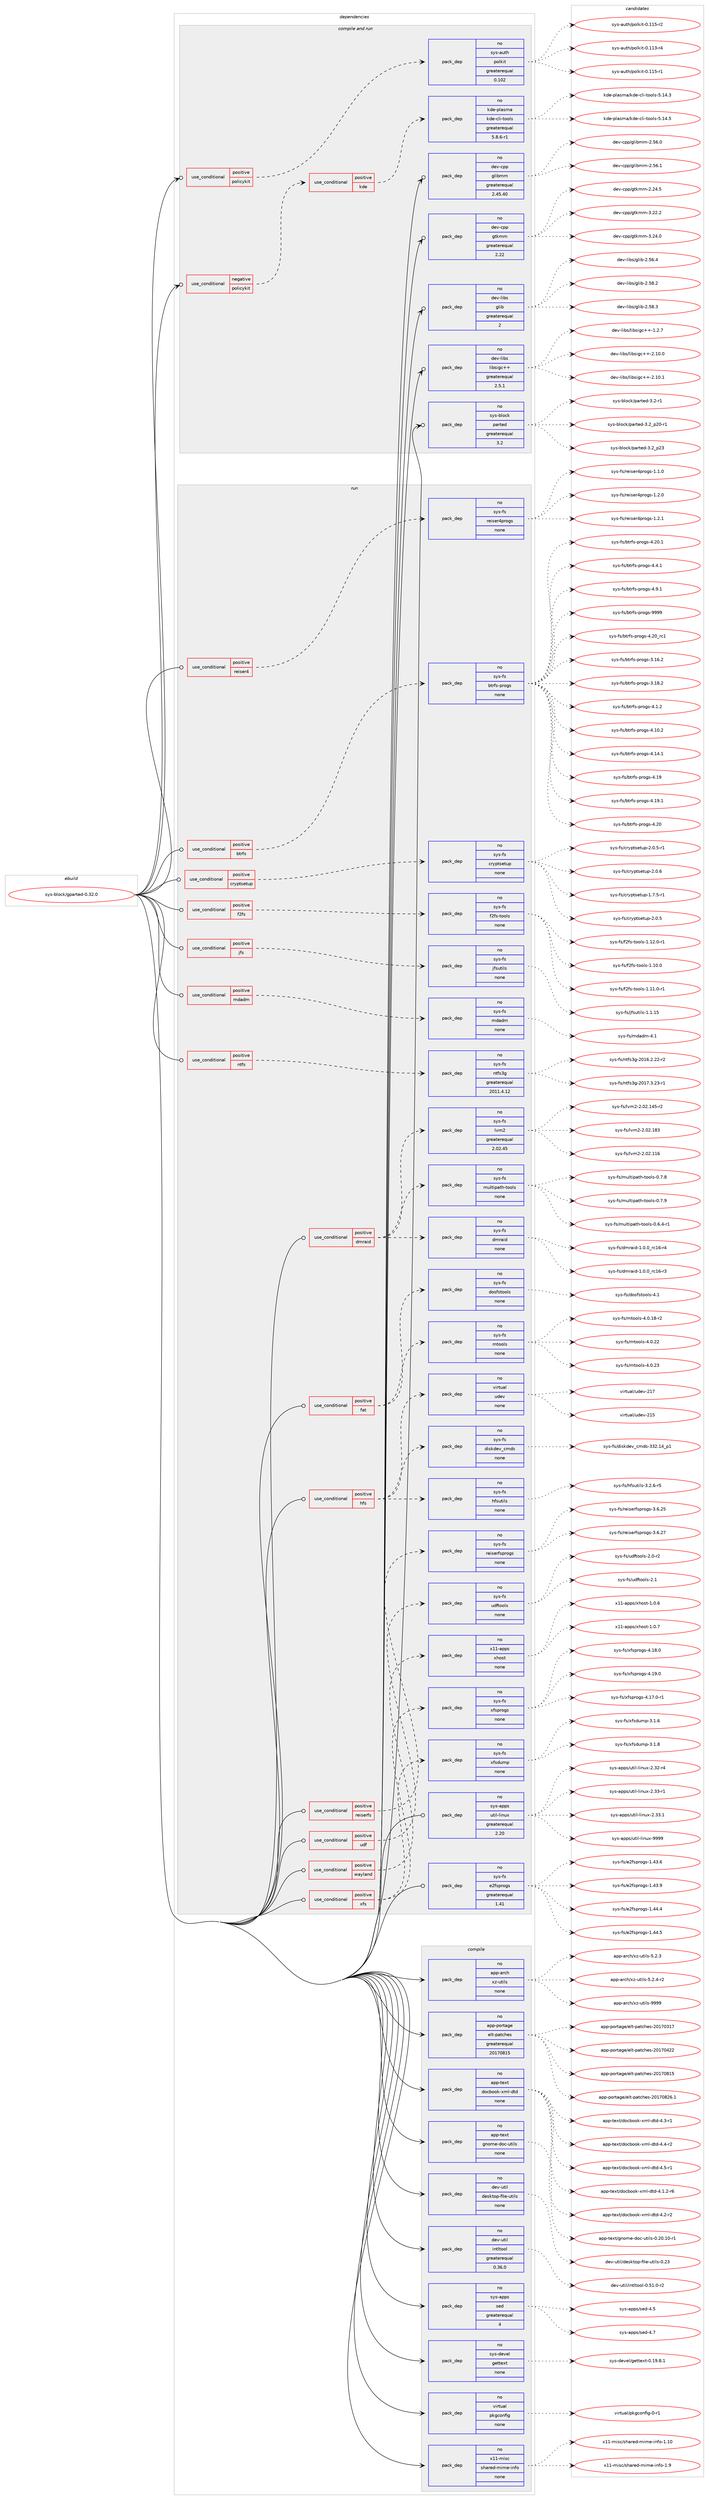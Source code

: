 digraph prolog {

# *************
# Graph options
# *************

newrank=true;
concentrate=true;
compound=true;
graph [rankdir=LR,fontname=Helvetica,fontsize=10,ranksep=1.5];#, ranksep=2.5, nodesep=0.2];
edge  [arrowhead=vee];
node  [fontname=Helvetica,fontsize=10];

# **********
# The ebuild
# **********

subgraph cluster_leftcol {
color=gray;
rank=same;
label=<<i>ebuild</i>>;
id [label="sys-block/gparted-0.32.0", color=red, width=4, href="../sys-block/gparted-0.32.0.svg"];
}

# ****************
# The dependencies
# ****************

subgraph cluster_midcol {
color=gray;
label=<<i>dependencies</i>>;
subgraph cluster_compile {
fillcolor="#eeeeee";
style=filled;
label=<<i>compile</i>>;
subgraph pack5756 {
dependency7075 [label=<<TABLE BORDER="0" CELLBORDER="1" CELLSPACING="0" CELLPADDING="4" WIDTH="220"><TR><TD ROWSPAN="6" CELLPADDING="30">pack_dep</TD></TR><TR><TD WIDTH="110">no</TD></TR><TR><TD>app-arch</TD></TR><TR><TD>xz-utils</TD></TR><TR><TD>none</TD></TR><TR><TD></TD></TR></TABLE>>, shape=none, color=blue];
}
id:e -> dependency7075:w [weight=20,style="solid",arrowhead="vee"];
subgraph pack5757 {
dependency7076 [label=<<TABLE BORDER="0" CELLBORDER="1" CELLSPACING="0" CELLPADDING="4" WIDTH="220"><TR><TD ROWSPAN="6" CELLPADDING="30">pack_dep</TD></TR><TR><TD WIDTH="110">no</TD></TR><TR><TD>app-portage</TD></TR><TR><TD>elt-patches</TD></TR><TR><TD>greaterequal</TD></TR><TR><TD>20170815</TD></TR></TABLE>>, shape=none, color=blue];
}
id:e -> dependency7076:w [weight=20,style="solid",arrowhead="vee"];
subgraph pack5758 {
dependency7077 [label=<<TABLE BORDER="0" CELLBORDER="1" CELLSPACING="0" CELLPADDING="4" WIDTH="220"><TR><TD ROWSPAN="6" CELLPADDING="30">pack_dep</TD></TR><TR><TD WIDTH="110">no</TD></TR><TR><TD>app-text</TD></TR><TR><TD>docbook-xml-dtd</TD></TR><TR><TD>none</TD></TR><TR><TD></TD></TR></TABLE>>, shape=none, color=blue];
}
id:e -> dependency7077:w [weight=20,style="solid",arrowhead="vee"];
subgraph pack5759 {
dependency7078 [label=<<TABLE BORDER="0" CELLBORDER="1" CELLSPACING="0" CELLPADDING="4" WIDTH="220"><TR><TD ROWSPAN="6" CELLPADDING="30">pack_dep</TD></TR><TR><TD WIDTH="110">no</TD></TR><TR><TD>app-text</TD></TR><TR><TD>gnome-doc-utils</TD></TR><TR><TD>none</TD></TR><TR><TD></TD></TR></TABLE>>, shape=none, color=blue];
}
id:e -> dependency7078:w [weight=20,style="solid",arrowhead="vee"];
subgraph pack5760 {
dependency7079 [label=<<TABLE BORDER="0" CELLBORDER="1" CELLSPACING="0" CELLPADDING="4" WIDTH="220"><TR><TD ROWSPAN="6" CELLPADDING="30">pack_dep</TD></TR><TR><TD WIDTH="110">no</TD></TR><TR><TD>dev-util</TD></TR><TR><TD>desktop-file-utils</TD></TR><TR><TD>none</TD></TR><TR><TD></TD></TR></TABLE>>, shape=none, color=blue];
}
id:e -> dependency7079:w [weight=20,style="solid",arrowhead="vee"];
subgraph pack5761 {
dependency7080 [label=<<TABLE BORDER="0" CELLBORDER="1" CELLSPACING="0" CELLPADDING="4" WIDTH="220"><TR><TD ROWSPAN="6" CELLPADDING="30">pack_dep</TD></TR><TR><TD WIDTH="110">no</TD></TR><TR><TD>dev-util</TD></TR><TR><TD>intltool</TD></TR><TR><TD>greaterequal</TD></TR><TR><TD>0.36.0</TD></TR></TABLE>>, shape=none, color=blue];
}
id:e -> dependency7080:w [weight=20,style="solid",arrowhead="vee"];
subgraph pack5762 {
dependency7081 [label=<<TABLE BORDER="0" CELLBORDER="1" CELLSPACING="0" CELLPADDING="4" WIDTH="220"><TR><TD ROWSPAN="6" CELLPADDING="30">pack_dep</TD></TR><TR><TD WIDTH="110">no</TD></TR><TR><TD>sys-apps</TD></TR><TR><TD>sed</TD></TR><TR><TD>greaterequal</TD></TR><TR><TD>4</TD></TR></TABLE>>, shape=none, color=blue];
}
id:e -> dependency7081:w [weight=20,style="solid",arrowhead="vee"];
subgraph pack5763 {
dependency7082 [label=<<TABLE BORDER="0" CELLBORDER="1" CELLSPACING="0" CELLPADDING="4" WIDTH="220"><TR><TD ROWSPAN="6" CELLPADDING="30">pack_dep</TD></TR><TR><TD WIDTH="110">no</TD></TR><TR><TD>sys-devel</TD></TR><TR><TD>gettext</TD></TR><TR><TD>none</TD></TR><TR><TD></TD></TR></TABLE>>, shape=none, color=blue];
}
id:e -> dependency7082:w [weight=20,style="solid",arrowhead="vee"];
subgraph pack5764 {
dependency7083 [label=<<TABLE BORDER="0" CELLBORDER="1" CELLSPACING="0" CELLPADDING="4" WIDTH="220"><TR><TD ROWSPAN="6" CELLPADDING="30">pack_dep</TD></TR><TR><TD WIDTH="110">no</TD></TR><TR><TD>virtual</TD></TR><TR><TD>pkgconfig</TD></TR><TR><TD>none</TD></TR><TR><TD></TD></TR></TABLE>>, shape=none, color=blue];
}
id:e -> dependency7083:w [weight=20,style="solid",arrowhead="vee"];
subgraph pack5765 {
dependency7084 [label=<<TABLE BORDER="0" CELLBORDER="1" CELLSPACING="0" CELLPADDING="4" WIDTH="220"><TR><TD ROWSPAN="6" CELLPADDING="30">pack_dep</TD></TR><TR><TD WIDTH="110">no</TD></TR><TR><TD>x11-misc</TD></TR><TR><TD>shared-mime-info</TD></TR><TR><TD>none</TD></TR><TR><TD></TD></TR></TABLE>>, shape=none, color=blue];
}
id:e -> dependency7084:w [weight=20,style="solid",arrowhead="vee"];
}
subgraph cluster_compileandrun {
fillcolor="#eeeeee";
style=filled;
label=<<i>compile and run</i>>;
subgraph cond1156 {
dependency7085 [label=<<TABLE BORDER="0" CELLBORDER="1" CELLSPACING="0" CELLPADDING="4"><TR><TD ROWSPAN="3" CELLPADDING="10">use_conditional</TD></TR><TR><TD>negative</TD></TR><TR><TD>policykit</TD></TR></TABLE>>, shape=none, color=red];
subgraph cond1157 {
dependency7086 [label=<<TABLE BORDER="0" CELLBORDER="1" CELLSPACING="0" CELLPADDING="4"><TR><TD ROWSPAN="3" CELLPADDING="10">use_conditional</TD></TR><TR><TD>positive</TD></TR><TR><TD>kde</TD></TR></TABLE>>, shape=none, color=red];
subgraph pack5766 {
dependency7087 [label=<<TABLE BORDER="0" CELLBORDER="1" CELLSPACING="0" CELLPADDING="4" WIDTH="220"><TR><TD ROWSPAN="6" CELLPADDING="30">pack_dep</TD></TR><TR><TD WIDTH="110">no</TD></TR><TR><TD>kde-plasma</TD></TR><TR><TD>kde-cli-tools</TD></TR><TR><TD>greaterequal</TD></TR><TR><TD>5.8.6-r1</TD></TR></TABLE>>, shape=none, color=blue];
}
dependency7086:e -> dependency7087:w [weight=20,style="dashed",arrowhead="vee"];
}
dependency7085:e -> dependency7086:w [weight=20,style="dashed",arrowhead="vee"];
}
id:e -> dependency7085:w [weight=20,style="solid",arrowhead="odotvee"];
subgraph cond1158 {
dependency7088 [label=<<TABLE BORDER="0" CELLBORDER="1" CELLSPACING="0" CELLPADDING="4"><TR><TD ROWSPAN="3" CELLPADDING="10">use_conditional</TD></TR><TR><TD>positive</TD></TR><TR><TD>policykit</TD></TR></TABLE>>, shape=none, color=red];
subgraph pack5767 {
dependency7089 [label=<<TABLE BORDER="0" CELLBORDER="1" CELLSPACING="0" CELLPADDING="4" WIDTH="220"><TR><TD ROWSPAN="6" CELLPADDING="30">pack_dep</TD></TR><TR><TD WIDTH="110">no</TD></TR><TR><TD>sys-auth</TD></TR><TR><TD>polkit</TD></TR><TR><TD>greaterequal</TD></TR><TR><TD>0.102</TD></TR></TABLE>>, shape=none, color=blue];
}
dependency7088:e -> dependency7089:w [weight=20,style="dashed",arrowhead="vee"];
}
id:e -> dependency7088:w [weight=20,style="solid",arrowhead="odotvee"];
subgraph pack5768 {
dependency7090 [label=<<TABLE BORDER="0" CELLBORDER="1" CELLSPACING="0" CELLPADDING="4" WIDTH="220"><TR><TD ROWSPAN="6" CELLPADDING="30">pack_dep</TD></TR><TR><TD WIDTH="110">no</TD></TR><TR><TD>dev-cpp</TD></TR><TR><TD>glibmm</TD></TR><TR><TD>greaterequal</TD></TR><TR><TD>2.45.40</TD></TR></TABLE>>, shape=none, color=blue];
}
id:e -> dependency7090:w [weight=20,style="solid",arrowhead="odotvee"];
subgraph pack5769 {
dependency7091 [label=<<TABLE BORDER="0" CELLBORDER="1" CELLSPACING="0" CELLPADDING="4" WIDTH="220"><TR><TD ROWSPAN="6" CELLPADDING="30">pack_dep</TD></TR><TR><TD WIDTH="110">no</TD></TR><TR><TD>dev-cpp</TD></TR><TR><TD>gtkmm</TD></TR><TR><TD>greaterequal</TD></TR><TR><TD>2.22</TD></TR></TABLE>>, shape=none, color=blue];
}
id:e -> dependency7091:w [weight=20,style="solid",arrowhead="odotvee"];
subgraph pack5770 {
dependency7092 [label=<<TABLE BORDER="0" CELLBORDER="1" CELLSPACING="0" CELLPADDING="4" WIDTH="220"><TR><TD ROWSPAN="6" CELLPADDING="30">pack_dep</TD></TR><TR><TD WIDTH="110">no</TD></TR><TR><TD>dev-libs</TD></TR><TR><TD>glib</TD></TR><TR><TD>greaterequal</TD></TR><TR><TD>2</TD></TR></TABLE>>, shape=none, color=blue];
}
id:e -> dependency7092:w [weight=20,style="solid",arrowhead="odotvee"];
subgraph pack5771 {
dependency7093 [label=<<TABLE BORDER="0" CELLBORDER="1" CELLSPACING="0" CELLPADDING="4" WIDTH="220"><TR><TD ROWSPAN="6" CELLPADDING="30">pack_dep</TD></TR><TR><TD WIDTH="110">no</TD></TR><TR><TD>dev-libs</TD></TR><TR><TD>libsigc++</TD></TR><TR><TD>greaterequal</TD></TR><TR><TD>2.5.1</TD></TR></TABLE>>, shape=none, color=blue];
}
id:e -> dependency7093:w [weight=20,style="solid",arrowhead="odotvee"];
subgraph pack5772 {
dependency7094 [label=<<TABLE BORDER="0" CELLBORDER="1" CELLSPACING="0" CELLPADDING="4" WIDTH="220"><TR><TD ROWSPAN="6" CELLPADDING="30">pack_dep</TD></TR><TR><TD WIDTH="110">no</TD></TR><TR><TD>sys-block</TD></TR><TR><TD>parted</TD></TR><TR><TD>greaterequal</TD></TR><TR><TD>3.2</TD></TR></TABLE>>, shape=none, color=blue];
}
id:e -> dependency7094:w [weight=20,style="solid",arrowhead="odotvee"];
}
subgraph cluster_run {
fillcolor="#eeeeee";
style=filled;
label=<<i>run</i>>;
subgraph cond1159 {
dependency7095 [label=<<TABLE BORDER="0" CELLBORDER="1" CELLSPACING="0" CELLPADDING="4"><TR><TD ROWSPAN="3" CELLPADDING="10">use_conditional</TD></TR><TR><TD>positive</TD></TR><TR><TD>btrfs</TD></TR></TABLE>>, shape=none, color=red];
subgraph pack5773 {
dependency7096 [label=<<TABLE BORDER="0" CELLBORDER="1" CELLSPACING="0" CELLPADDING="4" WIDTH="220"><TR><TD ROWSPAN="6" CELLPADDING="30">pack_dep</TD></TR><TR><TD WIDTH="110">no</TD></TR><TR><TD>sys-fs</TD></TR><TR><TD>btrfs-progs</TD></TR><TR><TD>none</TD></TR><TR><TD></TD></TR></TABLE>>, shape=none, color=blue];
}
dependency7095:e -> dependency7096:w [weight=20,style="dashed",arrowhead="vee"];
}
id:e -> dependency7095:w [weight=20,style="solid",arrowhead="odot"];
subgraph cond1160 {
dependency7097 [label=<<TABLE BORDER="0" CELLBORDER="1" CELLSPACING="0" CELLPADDING="4"><TR><TD ROWSPAN="3" CELLPADDING="10">use_conditional</TD></TR><TR><TD>positive</TD></TR><TR><TD>cryptsetup</TD></TR></TABLE>>, shape=none, color=red];
subgraph pack5774 {
dependency7098 [label=<<TABLE BORDER="0" CELLBORDER="1" CELLSPACING="0" CELLPADDING="4" WIDTH="220"><TR><TD ROWSPAN="6" CELLPADDING="30">pack_dep</TD></TR><TR><TD WIDTH="110">no</TD></TR><TR><TD>sys-fs</TD></TR><TR><TD>cryptsetup</TD></TR><TR><TD>none</TD></TR><TR><TD></TD></TR></TABLE>>, shape=none, color=blue];
}
dependency7097:e -> dependency7098:w [weight=20,style="dashed",arrowhead="vee"];
}
id:e -> dependency7097:w [weight=20,style="solid",arrowhead="odot"];
subgraph cond1161 {
dependency7099 [label=<<TABLE BORDER="0" CELLBORDER="1" CELLSPACING="0" CELLPADDING="4"><TR><TD ROWSPAN="3" CELLPADDING="10">use_conditional</TD></TR><TR><TD>positive</TD></TR><TR><TD>dmraid</TD></TR></TABLE>>, shape=none, color=red];
subgraph pack5775 {
dependency7100 [label=<<TABLE BORDER="0" CELLBORDER="1" CELLSPACING="0" CELLPADDING="4" WIDTH="220"><TR><TD ROWSPAN="6" CELLPADDING="30">pack_dep</TD></TR><TR><TD WIDTH="110">no</TD></TR><TR><TD>sys-fs</TD></TR><TR><TD>lvm2</TD></TR><TR><TD>greaterequal</TD></TR><TR><TD>2.02.45</TD></TR></TABLE>>, shape=none, color=blue];
}
dependency7099:e -> dependency7100:w [weight=20,style="dashed",arrowhead="vee"];
subgraph pack5776 {
dependency7101 [label=<<TABLE BORDER="0" CELLBORDER="1" CELLSPACING="0" CELLPADDING="4" WIDTH="220"><TR><TD ROWSPAN="6" CELLPADDING="30">pack_dep</TD></TR><TR><TD WIDTH="110">no</TD></TR><TR><TD>sys-fs</TD></TR><TR><TD>dmraid</TD></TR><TR><TD>none</TD></TR><TR><TD></TD></TR></TABLE>>, shape=none, color=blue];
}
dependency7099:e -> dependency7101:w [weight=20,style="dashed",arrowhead="vee"];
subgraph pack5777 {
dependency7102 [label=<<TABLE BORDER="0" CELLBORDER="1" CELLSPACING="0" CELLPADDING="4" WIDTH="220"><TR><TD ROWSPAN="6" CELLPADDING="30">pack_dep</TD></TR><TR><TD WIDTH="110">no</TD></TR><TR><TD>sys-fs</TD></TR><TR><TD>multipath-tools</TD></TR><TR><TD>none</TD></TR><TR><TD></TD></TR></TABLE>>, shape=none, color=blue];
}
dependency7099:e -> dependency7102:w [weight=20,style="dashed",arrowhead="vee"];
}
id:e -> dependency7099:w [weight=20,style="solid",arrowhead="odot"];
subgraph cond1162 {
dependency7103 [label=<<TABLE BORDER="0" CELLBORDER="1" CELLSPACING="0" CELLPADDING="4"><TR><TD ROWSPAN="3" CELLPADDING="10">use_conditional</TD></TR><TR><TD>positive</TD></TR><TR><TD>f2fs</TD></TR></TABLE>>, shape=none, color=red];
subgraph pack5778 {
dependency7104 [label=<<TABLE BORDER="0" CELLBORDER="1" CELLSPACING="0" CELLPADDING="4" WIDTH="220"><TR><TD ROWSPAN="6" CELLPADDING="30">pack_dep</TD></TR><TR><TD WIDTH="110">no</TD></TR><TR><TD>sys-fs</TD></TR><TR><TD>f2fs-tools</TD></TR><TR><TD>none</TD></TR><TR><TD></TD></TR></TABLE>>, shape=none, color=blue];
}
dependency7103:e -> dependency7104:w [weight=20,style="dashed",arrowhead="vee"];
}
id:e -> dependency7103:w [weight=20,style="solid",arrowhead="odot"];
subgraph cond1163 {
dependency7105 [label=<<TABLE BORDER="0" CELLBORDER="1" CELLSPACING="0" CELLPADDING="4"><TR><TD ROWSPAN="3" CELLPADDING="10">use_conditional</TD></TR><TR><TD>positive</TD></TR><TR><TD>fat</TD></TR></TABLE>>, shape=none, color=red];
subgraph pack5779 {
dependency7106 [label=<<TABLE BORDER="0" CELLBORDER="1" CELLSPACING="0" CELLPADDING="4" WIDTH="220"><TR><TD ROWSPAN="6" CELLPADDING="30">pack_dep</TD></TR><TR><TD WIDTH="110">no</TD></TR><TR><TD>sys-fs</TD></TR><TR><TD>dosfstools</TD></TR><TR><TD>none</TD></TR><TR><TD></TD></TR></TABLE>>, shape=none, color=blue];
}
dependency7105:e -> dependency7106:w [weight=20,style="dashed",arrowhead="vee"];
subgraph pack5780 {
dependency7107 [label=<<TABLE BORDER="0" CELLBORDER="1" CELLSPACING="0" CELLPADDING="4" WIDTH="220"><TR><TD ROWSPAN="6" CELLPADDING="30">pack_dep</TD></TR><TR><TD WIDTH="110">no</TD></TR><TR><TD>sys-fs</TD></TR><TR><TD>mtools</TD></TR><TR><TD>none</TD></TR><TR><TD></TD></TR></TABLE>>, shape=none, color=blue];
}
dependency7105:e -> dependency7107:w [weight=20,style="dashed",arrowhead="vee"];
}
id:e -> dependency7105:w [weight=20,style="solid",arrowhead="odot"];
subgraph cond1164 {
dependency7108 [label=<<TABLE BORDER="0" CELLBORDER="1" CELLSPACING="0" CELLPADDING="4"><TR><TD ROWSPAN="3" CELLPADDING="10">use_conditional</TD></TR><TR><TD>positive</TD></TR><TR><TD>hfs</TD></TR></TABLE>>, shape=none, color=red];
subgraph pack5781 {
dependency7109 [label=<<TABLE BORDER="0" CELLBORDER="1" CELLSPACING="0" CELLPADDING="4" WIDTH="220"><TR><TD ROWSPAN="6" CELLPADDING="30">pack_dep</TD></TR><TR><TD WIDTH="110">no</TD></TR><TR><TD>sys-fs</TD></TR><TR><TD>diskdev_cmds</TD></TR><TR><TD>none</TD></TR><TR><TD></TD></TR></TABLE>>, shape=none, color=blue];
}
dependency7108:e -> dependency7109:w [weight=20,style="dashed",arrowhead="vee"];
subgraph pack5782 {
dependency7110 [label=<<TABLE BORDER="0" CELLBORDER="1" CELLSPACING="0" CELLPADDING="4" WIDTH="220"><TR><TD ROWSPAN="6" CELLPADDING="30">pack_dep</TD></TR><TR><TD WIDTH="110">no</TD></TR><TR><TD>virtual</TD></TR><TR><TD>udev</TD></TR><TR><TD>none</TD></TR><TR><TD></TD></TR></TABLE>>, shape=none, color=blue];
}
dependency7108:e -> dependency7110:w [weight=20,style="dashed",arrowhead="vee"];
subgraph pack5783 {
dependency7111 [label=<<TABLE BORDER="0" CELLBORDER="1" CELLSPACING="0" CELLPADDING="4" WIDTH="220"><TR><TD ROWSPAN="6" CELLPADDING="30">pack_dep</TD></TR><TR><TD WIDTH="110">no</TD></TR><TR><TD>sys-fs</TD></TR><TR><TD>hfsutils</TD></TR><TR><TD>none</TD></TR><TR><TD></TD></TR></TABLE>>, shape=none, color=blue];
}
dependency7108:e -> dependency7111:w [weight=20,style="dashed",arrowhead="vee"];
}
id:e -> dependency7108:w [weight=20,style="solid",arrowhead="odot"];
subgraph cond1165 {
dependency7112 [label=<<TABLE BORDER="0" CELLBORDER="1" CELLSPACING="0" CELLPADDING="4"><TR><TD ROWSPAN="3" CELLPADDING="10">use_conditional</TD></TR><TR><TD>positive</TD></TR><TR><TD>jfs</TD></TR></TABLE>>, shape=none, color=red];
subgraph pack5784 {
dependency7113 [label=<<TABLE BORDER="0" CELLBORDER="1" CELLSPACING="0" CELLPADDING="4" WIDTH="220"><TR><TD ROWSPAN="6" CELLPADDING="30">pack_dep</TD></TR><TR><TD WIDTH="110">no</TD></TR><TR><TD>sys-fs</TD></TR><TR><TD>jfsutils</TD></TR><TR><TD>none</TD></TR><TR><TD></TD></TR></TABLE>>, shape=none, color=blue];
}
dependency7112:e -> dependency7113:w [weight=20,style="dashed",arrowhead="vee"];
}
id:e -> dependency7112:w [weight=20,style="solid",arrowhead="odot"];
subgraph cond1166 {
dependency7114 [label=<<TABLE BORDER="0" CELLBORDER="1" CELLSPACING="0" CELLPADDING="4"><TR><TD ROWSPAN="3" CELLPADDING="10">use_conditional</TD></TR><TR><TD>positive</TD></TR><TR><TD>mdadm</TD></TR></TABLE>>, shape=none, color=red];
subgraph pack5785 {
dependency7115 [label=<<TABLE BORDER="0" CELLBORDER="1" CELLSPACING="0" CELLPADDING="4" WIDTH="220"><TR><TD ROWSPAN="6" CELLPADDING="30">pack_dep</TD></TR><TR><TD WIDTH="110">no</TD></TR><TR><TD>sys-fs</TD></TR><TR><TD>mdadm</TD></TR><TR><TD>none</TD></TR><TR><TD></TD></TR></TABLE>>, shape=none, color=blue];
}
dependency7114:e -> dependency7115:w [weight=20,style="dashed",arrowhead="vee"];
}
id:e -> dependency7114:w [weight=20,style="solid",arrowhead="odot"];
subgraph cond1167 {
dependency7116 [label=<<TABLE BORDER="0" CELLBORDER="1" CELLSPACING="0" CELLPADDING="4"><TR><TD ROWSPAN="3" CELLPADDING="10">use_conditional</TD></TR><TR><TD>positive</TD></TR><TR><TD>ntfs</TD></TR></TABLE>>, shape=none, color=red];
subgraph pack5786 {
dependency7117 [label=<<TABLE BORDER="0" CELLBORDER="1" CELLSPACING="0" CELLPADDING="4" WIDTH="220"><TR><TD ROWSPAN="6" CELLPADDING="30">pack_dep</TD></TR><TR><TD WIDTH="110">no</TD></TR><TR><TD>sys-fs</TD></TR><TR><TD>ntfs3g</TD></TR><TR><TD>greaterequal</TD></TR><TR><TD>2011.4.12</TD></TR></TABLE>>, shape=none, color=blue];
}
dependency7116:e -> dependency7117:w [weight=20,style="dashed",arrowhead="vee"];
}
id:e -> dependency7116:w [weight=20,style="solid",arrowhead="odot"];
subgraph cond1168 {
dependency7118 [label=<<TABLE BORDER="0" CELLBORDER="1" CELLSPACING="0" CELLPADDING="4"><TR><TD ROWSPAN="3" CELLPADDING="10">use_conditional</TD></TR><TR><TD>positive</TD></TR><TR><TD>reiser4</TD></TR></TABLE>>, shape=none, color=red];
subgraph pack5787 {
dependency7119 [label=<<TABLE BORDER="0" CELLBORDER="1" CELLSPACING="0" CELLPADDING="4" WIDTH="220"><TR><TD ROWSPAN="6" CELLPADDING="30">pack_dep</TD></TR><TR><TD WIDTH="110">no</TD></TR><TR><TD>sys-fs</TD></TR><TR><TD>reiser4progs</TD></TR><TR><TD>none</TD></TR><TR><TD></TD></TR></TABLE>>, shape=none, color=blue];
}
dependency7118:e -> dependency7119:w [weight=20,style="dashed",arrowhead="vee"];
}
id:e -> dependency7118:w [weight=20,style="solid",arrowhead="odot"];
subgraph cond1169 {
dependency7120 [label=<<TABLE BORDER="0" CELLBORDER="1" CELLSPACING="0" CELLPADDING="4"><TR><TD ROWSPAN="3" CELLPADDING="10">use_conditional</TD></TR><TR><TD>positive</TD></TR><TR><TD>reiserfs</TD></TR></TABLE>>, shape=none, color=red];
subgraph pack5788 {
dependency7121 [label=<<TABLE BORDER="0" CELLBORDER="1" CELLSPACING="0" CELLPADDING="4" WIDTH="220"><TR><TD ROWSPAN="6" CELLPADDING="30">pack_dep</TD></TR><TR><TD WIDTH="110">no</TD></TR><TR><TD>sys-fs</TD></TR><TR><TD>reiserfsprogs</TD></TR><TR><TD>none</TD></TR><TR><TD></TD></TR></TABLE>>, shape=none, color=blue];
}
dependency7120:e -> dependency7121:w [weight=20,style="dashed",arrowhead="vee"];
}
id:e -> dependency7120:w [weight=20,style="solid",arrowhead="odot"];
subgraph cond1170 {
dependency7122 [label=<<TABLE BORDER="0" CELLBORDER="1" CELLSPACING="0" CELLPADDING="4"><TR><TD ROWSPAN="3" CELLPADDING="10">use_conditional</TD></TR><TR><TD>positive</TD></TR><TR><TD>udf</TD></TR></TABLE>>, shape=none, color=red];
subgraph pack5789 {
dependency7123 [label=<<TABLE BORDER="0" CELLBORDER="1" CELLSPACING="0" CELLPADDING="4" WIDTH="220"><TR><TD ROWSPAN="6" CELLPADDING="30">pack_dep</TD></TR><TR><TD WIDTH="110">no</TD></TR><TR><TD>sys-fs</TD></TR><TR><TD>udftools</TD></TR><TR><TD>none</TD></TR><TR><TD></TD></TR></TABLE>>, shape=none, color=blue];
}
dependency7122:e -> dependency7123:w [weight=20,style="dashed",arrowhead="vee"];
}
id:e -> dependency7122:w [weight=20,style="solid",arrowhead="odot"];
subgraph cond1171 {
dependency7124 [label=<<TABLE BORDER="0" CELLBORDER="1" CELLSPACING="0" CELLPADDING="4"><TR><TD ROWSPAN="3" CELLPADDING="10">use_conditional</TD></TR><TR><TD>positive</TD></TR><TR><TD>wayland</TD></TR></TABLE>>, shape=none, color=red];
subgraph pack5790 {
dependency7125 [label=<<TABLE BORDER="0" CELLBORDER="1" CELLSPACING="0" CELLPADDING="4" WIDTH="220"><TR><TD ROWSPAN="6" CELLPADDING="30">pack_dep</TD></TR><TR><TD WIDTH="110">no</TD></TR><TR><TD>x11-apps</TD></TR><TR><TD>xhost</TD></TR><TR><TD>none</TD></TR><TR><TD></TD></TR></TABLE>>, shape=none, color=blue];
}
dependency7124:e -> dependency7125:w [weight=20,style="dashed",arrowhead="vee"];
}
id:e -> dependency7124:w [weight=20,style="solid",arrowhead="odot"];
subgraph cond1172 {
dependency7126 [label=<<TABLE BORDER="0" CELLBORDER="1" CELLSPACING="0" CELLPADDING="4"><TR><TD ROWSPAN="3" CELLPADDING="10">use_conditional</TD></TR><TR><TD>positive</TD></TR><TR><TD>xfs</TD></TR></TABLE>>, shape=none, color=red];
subgraph pack5791 {
dependency7127 [label=<<TABLE BORDER="0" CELLBORDER="1" CELLSPACING="0" CELLPADDING="4" WIDTH="220"><TR><TD ROWSPAN="6" CELLPADDING="30">pack_dep</TD></TR><TR><TD WIDTH="110">no</TD></TR><TR><TD>sys-fs</TD></TR><TR><TD>xfsprogs</TD></TR><TR><TD>none</TD></TR><TR><TD></TD></TR></TABLE>>, shape=none, color=blue];
}
dependency7126:e -> dependency7127:w [weight=20,style="dashed",arrowhead="vee"];
subgraph pack5792 {
dependency7128 [label=<<TABLE BORDER="0" CELLBORDER="1" CELLSPACING="0" CELLPADDING="4" WIDTH="220"><TR><TD ROWSPAN="6" CELLPADDING="30">pack_dep</TD></TR><TR><TD WIDTH="110">no</TD></TR><TR><TD>sys-fs</TD></TR><TR><TD>xfsdump</TD></TR><TR><TD>none</TD></TR><TR><TD></TD></TR></TABLE>>, shape=none, color=blue];
}
dependency7126:e -> dependency7128:w [weight=20,style="dashed",arrowhead="vee"];
}
id:e -> dependency7126:w [weight=20,style="solid",arrowhead="odot"];
subgraph pack5793 {
dependency7129 [label=<<TABLE BORDER="0" CELLBORDER="1" CELLSPACING="0" CELLPADDING="4" WIDTH="220"><TR><TD ROWSPAN="6" CELLPADDING="30">pack_dep</TD></TR><TR><TD WIDTH="110">no</TD></TR><TR><TD>sys-apps</TD></TR><TR><TD>util-linux</TD></TR><TR><TD>greaterequal</TD></TR><TR><TD>2.20</TD></TR></TABLE>>, shape=none, color=blue];
}
id:e -> dependency7129:w [weight=20,style="solid",arrowhead="odot"];
subgraph pack5794 {
dependency7130 [label=<<TABLE BORDER="0" CELLBORDER="1" CELLSPACING="0" CELLPADDING="4" WIDTH="220"><TR><TD ROWSPAN="6" CELLPADDING="30">pack_dep</TD></TR><TR><TD WIDTH="110">no</TD></TR><TR><TD>sys-fs</TD></TR><TR><TD>e2fsprogs</TD></TR><TR><TD>greaterequal</TD></TR><TR><TD>1.41</TD></TR></TABLE>>, shape=none, color=blue];
}
id:e -> dependency7130:w [weight=20,style="solid",arrowhead="odot"];
}
}

# **************
# The candidates
# **************

subgraph cluster_choices {
rank=same;
color=gray;
label=<<i>candidates</i>>;

subgraph choice5756 {
color=black;
nodesep=1;
choice971121124597114991044712012245117116105108115455346504651 [label="app-arch/xz-utils-5.2.3", color=red, width=4,href="../app-arch/xz-utils-5.2.3.svg"];
choice9711211245971149910447120122451171161051081154553465046524511450 [label="app-arch/xz-utils-5.2.4-r2", color=red, width=4,href="../app-arch/xz-utils-5.2.4-r2.svg"];
choice9711211245971149910447120122451171161051081154557575757 [label="app-arch/xz-utils-9999", color=red, width=4,href="../app-arch/xz-utils-9999.svg"];
dependency7075:e -> choice971121124597114991044712012245117116105108115455346504651:w [style=dotted,weight="100"];
dependency7075:e -> choice9711211245971149910447120122451171161051081154553465046524511450:w [style=dotted,weight="100"];
dependency7075:e -> choice9711211245971149910447120122451171161051081154557575757:w [style=dotted,weight="100"];
}
subgraph choice5757 {
color=black;
nodesep=1;
choice97112112451121111141169710310147101108116451129711699104101115455048495548514955 [label="app-portage/elt-patches-20170317", color=red, width=4,href="../app-portage/elt-patches-20170317.svg"];
choice97112112451121111141169710310147101108116451129711699104101115455048495548525050 [label="app-portage/elt-patches-20170422", color=red, width=4,href="../app-portage/elt-patches-20170422.svg"];
choice97112112451121111141169710310147101108116451129711699104101115455048495548564953 [label="app-portage/elt-patches-20170815", color=red, width=4,href="../app-portage/elt-patches-20170815.svg"];
choice971121124511211111411697103101471011081164511297116991041011154550484955485650544649 [label="app-portage/elt-patches-20170826.1", color=red, width=4,href="../app-portage/elt-patches-20170826.1.svg"];
dependency7076:e -> choice97112112451121111141169710310147101108116451129711699104101115455048495548514955:w [style=dotted,weight="100"];
dependency7076:e -> choice97112112451121111141169710310147101108116451129711699104101115455048495548525050:w [style=dotted,weight="100"];
dependency7076:e -> choice97112112451121111141169710310147101108116451129711699104101115455048495548564953:w [style=dotted,weight="100"];
dependency7076:e -> choice971121124511211111411697103101471011081164511297116991041011154550484955485650544649:w [style=dotted,weight="100"];
}
subgraph choice5758 {
color=black;
nodesep=1;
choice971121124511610112011647100111999811111110745120109108451001161004552464946504511454 [label="app-text/docbook-xml-dtd-4.1.2-r6", color=red, width=4,href="../app-text/docbook-xml-dtd-4.1.2-r6.svg"];
choice97112112451161011201164710011199981111111074512010910845100116100455246504511450 [label="app-text/docbook-xml-dtd-4.2-r2", color=red, width=4,href="../app-text/docbook-xml-dtd-4.2-r2.svg"];
choice97112112451161011201164710011199981111111074512010910845100116100455246514511449 [label="app-text/docbook-xml-dtd-4.3-r1", color=red, width=4,href="../app-text/docbook-xml-dtd-4.3-r1.svg"];
choice97112112451161011201164710011199981111111074512010910845100116100455246524511450 [label="app-text/docbook-xml-dtd-4.4-r2", color=red, width=4,href="../app-text/docbook-xml-dtd-4.4-r2.svg"];
choice97112112451161011201164710011199981111111074512010910845100116100455246534511449 [label="app-text/docbook-xml-dtd-4.5-r1", color=red, width=4,href="../app-text/docbook-xml-dtd-4.5-r1.svg"];
dependency7077:e -> choice971121124511610112011647100111999811111110745120109108451001161004552464946504511454:w [style=dotted,weight="100"];
dependency7077:e -> choice97112112451161011201164710011199981111111074512010910845100116100455246504511450:w [style=dotted,weight="100"];
dependency7077:e -> choice97112112451161011201164710011199981111111074512010910845100116100455246514511449:w [style=dotted,weight="100"];
dependency7077:e -> choice97112112451161011201164710011199981111111074512010910845100116100455246524511450:w [style=dotted,weight="100"];
dependency7077:e -> choice97112112451161011201164710011199981111111074512010910845100116100455246534511449:w [style=dotted,weight="100"];
}
subgraph choice5759 {
color=black;
nodesep=1;
choice97112112451161011201164710311011110910145100111994511711610510811545484650484649484511449 [label="app-text/gnome-doc-utils-0.20.10-r1", color=red, width=4,href="../app-text/gnome-doc-utils-0.20.10-r1.svg"];
dependency7078:e -> choice97112112451161011201164710311011110910145100111994511711610510811545484650484649484511449:w [style=dotted,weight="100"];
}
subgraph choice5760 {
color=black;
nodesep=1;
choice100101118451171161051084710010111510711611111245102105108101451171161051081154548465051 [label="dev-util/desktop-file-utils-0.23", color=red, width=4,href="../dev-util/desktop-file-utils-0.23.svg"];
dependency7079:e -> choice100101118451171161051084710010111510711611111245102105108101451171161051081154548465051:w [style=dotted,weight="100"];
}
subgraph choice5761 {
color=black;
nodesep=1;
choice1001011184511711610510847105110116108116111111108454846534946484511450 [label="dev-util/intltool-0.51.0-r2", color=red, width=4,href="../dev-util/intltool-0.51.0-r2.svg"];
dependency7080:e -> choice1001011184511711610510847105110116108116111111108454846534946484511450:w [style=dotted,weight="100"];
}
subgraph choice5762 {
color=black;
nodesep=1;
choice11512111545971121121154711510110045524653 [label="sys-apps/sed-4.5", color=red, width=4,href="../sys-apps/sed-4.5.svg"];
choice11512111545971121121154711510110045524655 [label="sys-apps/sed-4.7", color=red, width=4,href="../sys-apps/sed-4.7.svg"];
dependency7081:e -> choice11512111545971121121154711510110045524653:w [style=dotted,weight="100"];
dependency7081:e -> choice11512111545971121121154711510110045524655:w [style=dotted,weight="100"];
}
subgraph choice5763 {
color=black;
nodesep=1;
choice1151211154510010111810110847103101116116101120116454846495746564649 [label="sys-devel/gettext-0.19.8.1", color=red, width=4,href="../sys-devel/gettext-0.19.8.1.svg"];
dependency7082:e -> choice1151211154510010111810110847103101116116101120116454846495746564649:w [style=dotted,weight="100"];
}
subgraph choice5764 {
color=black;
nodesep=1;
choice11810511411611797108471121071039911111010210510345484511449 [label="virtual/pkgconfig-0-r1", color=red, width=4,href="../virtual/pkgconfig-0-r1.svg"];
dependency7083:e -> choice11810511411611797108471121071039911111010210510345484511449:w [style=dotted,weight="100"];
}
subgraph choice5765 {
color=black;
nodesep=1;
choice12049494510910511599471151049711410110045109105109101451051101021114549464948 [label="x11-misc/shared-mime-info-1.10", color=red, width=4,href="../x11-misc/shared-mime-info-1.10.svg"];
choice120494945109105115994711510497114101100451091051091014510511010211145494657 [label="x11-misc/shared-mime-info-1.9", color=red, width=4,href="../x11-misc/shared-mime-info-1.9.svg"];
dependency7084:e -> choice12049494510910511599471151049711410110045109105109101451051101021114549464948:w [style=dotted,weight="100"];
dependency7084:e -> choice120494945109105115994711510497114101100451091051091014510511010211145494657:w [style=dotted,weight="100"];
}
subgraph choice5766 {
color=black;
nodesep=1;
choice1071001014511210897115109974710710010145991081054511611111110811545534649524651 [label="kde-plasma/kde-cli-tools-5.14.3", color=red, width=4,href="../kde-plasma/kde-cli-tools-5.14.3.svg"];
choice1071001014511210897115109974710710010145991081054511611111110811545534649524653 [label="kde-plasma/kde-cli-tools-5.14.5", color=red, width=4,href="../kde-plasma/kde-cli-tools-5.14.5.svg"];
dependency7087:e -> choice1071001014511210897115109974710710010145991081054511611111110811545534649524651:w [style=dotted,weight="100"];
dependency7087:e -> choice1071001014511210897115109974710710010145991081054511611111110811545534649524653:w [style=dotted,weight="100"];
}
subgraph choice5767 {
color=black;
nodesep=1;
choice1151211154597117116104471121111081071051164548464949514511452 [label="sys-auth/polkit-0.113-r4", color=red, width=4,href="../sys-auth/polkit-0.113-r4.svg"];
choice1151211154597117116104471121111081071051164548464949534511449 [label="sys-auth/polkit-0.115-r1", color=red, width=4,href="../sys-auth/polkit-0.115-r1.svg"];
choice1151211154597117116104471121111081071051164548464949534511450 [label="sys-auth/polkit-0.115-r2", color=red, width=4,href="../sys-auth/polkit-0.115-r2.svg"];
dependency7089:e -> choice1151211154597117116104471121111081071051164548464949514511452:w [style=dotted,weight="100"];
dependency7089:e -> choice1151211154597117116104471121111081071051164548464949534511449:w [style=dotted,weight="100"];
dependency7089:e -> choice1151211154597117116104471121111081071051164548464949534511450:w [style=dotted,weight="100"];
}
subgraph choice5768 {
color=black;
nodesep=1;
choice1001011184599112112471031081059810910945504653544648 [label="dev-cpp/glibmm-2.56.0", color=red, width=4,href="../dev-cpp/glibmm-2.56.0.svg"];
choice1001011184599112112471031081059810910945504653544649 [label="dev-cpp/glibmm-2.56.1", color=red, width=4,href="../dev-cpp/glibmm-2.56.1.svg"];
dependency7090:e -> choice1001011184599112112471031081059810910945504653544648:w [style=dotted,weight="100"];
dependency7090:e -> choice1001011184599112112471031081059810910945504653544649:w [style=dotted,weight="100"];
}
subgraph choice5769 {
color=black;
nodesep=1;
choice10010111845991121124710311610710910945504650524653 [label="dev-cpp/gtkmm-2.24.5", color=red, width=4,href="../dev-cpp/gtkmm-2.24.5.svg"];
choice10010111845991121124710311610710910945514650504650 [label="dev-cpp/gtkmm-3.22.2", color=red, width=4,href="../dev-cpp/gtkmm-3.22.2.svg"];
choice10010111845991121124710311610710910945514650524648 [label="dev-cpp/gtkmm-3.24.0", color=red, width=4,href="../dev-cpp/gtkmm-3.24.0.svg"];
dependency7091:e -> choice10010111845991121124710311610710910945504650524653:w [style=dotted,weight="100"];
dependency7091:e -> choice10010111845991121124710311610710910945514650504650:w [style=dotted,weight="100"];
dependency7091:e -> choice10010111845991121124710311610710910945514650524648:w [style=dotted,weight="100"];
}
subgraph choice5770 {
color=black;
nodesep=1;
choice1001011184510810598115471031081059845504653544652 [label="dev-libs/glib-2.56.4", color=red, width=4,href="../dev-libs/glib-2.56.4.svg"];
choice1001011184510810598115471031081059845504653564650 [label="dev-libs/glib-2.58.2", color=red, width=4,href="../dev-libs/glib-2.58.2.svg"];
choice1001011184510810598115471031081059845504653564651 [label="dev-libs/glib-2.58.3", color=red, width=4,href="../dev-libs/glib-2.58.3.svg"];
dependency7092:e -> choice1001011184510810598115471031081059845504653544652:w [style=dotted,weight="100"];
dependency7092:e -> choice1001011184510810598115471031081059845504653564650:w [style=dotted,weight="100"];
dependency7092:e -> choice1001011184510810598115471031081059845504653564651:w [style=dotted,weight="100"];
}
subgraph choice5771 {
color=black;
nodesep=1;
choice10010111845108105981154710810598115105103994343454946504655 [label="dev-libs/libsigc++-1.2.7", color=red, width=4,href="../dev-libs/libsigc++-1.2.7.svg"];
choice1001011184510810598115471081059811510510399434345504649484648 [label="dev-libs/libsigc++-2.10.0", color=red, width=4,href="../dev-libs/libsigc++-2.10.0.svg"];
choice1001011184510810598115471081059811510510399434345504649484649 [label="dev-libs/libsigc++-2.10.1", color=red, width=4,href="../dev-libs/libsigc++-2.10.1.svg"];
dependency7093:e -> choice10010111845108105981154710810598115105103994343454946504655:w [style=dotted,weight="100"];
dependency7093:e -> choice1001011184510810598115471081059811510510399434345504649484648:w [style=dotted,weight="100"];
dependency7093:e -> choice1001011184510810598115471081059811510510399434345504649484649:w [style=dotted,weight="100"];
}
subgraph choice5772 {
color=black;
nodesep=1;
choice1151211154598108111991074711297114116101100455146504511449 [label="sys-block/parted-3.2-r1", color=red, width=4,href="../sys-block/parted-3.2-r1.svg"];
choice1151211154598108111991074711297114116101100455146509511250484511449 [label="sys-block/parted-3.2_p20-r1", color=red, width=4,href="../sys-block/parted-3.2_p20-r1.svg"];
choice115121115459810811199107471129711411610110045514650951125051 [label="sys-block/parted-3.2_p23", color=red, width=4,href="../sys-block/parted-3.2_p23.svg"];
dependency7094:e -> choice1151211154598108111991074711297114116101100455146504511449:w [style=dotted,weight="100"];
dependency7094:e -> choice1151211154598108111991074711297114116101100455146509511250484511449:w [style=dotted,weight="100"];
dependency7094:e -> choice115121115459810811199107471129711411610110045514650951125051:w [style=dotted,weight="100"];
}
subgraph choice5773 {
color=black;
nodesep=1;
choice115121115451021154798116114102115451121141111031154552465048951149949 [label="sys-fs/btrfs-progs-4.20_rc1", color=red, width=4,href="../sys-fs/btrfs-progs-4.20_rc1.svg"];
choice1151211154510211547981161141021154511211411110311545514649544650 [label="sys-fs/btrfs-progs-3.16.2", color=red, width=4,href="../sys-fs/btrfs-progs-3.16.2.svg"];
choice1151211154510211547981161141021154511211411110311545514649564650 [label="sys-fs/btrfs-progs-3.18.2", color=red, width=4,href="../sys-fs/btrfs-progs-3.18.2.svg"];
choice11512111545102115479811611410211545112114111103115455246494650 [label="sys-fs/btrfs-progs-4.1.2", color=red, width=4,href="../sys-fs/btrfs-progs-4.1.2.svg"];
choice1151211154510211547981161141021154511211411110311545524649484650 [label="sys-fs/btrfs-progs-4.10.2", color=red, width=4,href="../sys-fs/btrfs-progs-4.10.2.svg"];
choice1151211154510211547981161141021154511211411110311545524649524649 [label="sys-fs/btrfs-progs-4.14.1", color=red, width=4,href="../sys-fs/btrfs-progs-4.14.1.svg"];
choice115121115451021154798116114102115451121141111031154552464957 [label="sys-fs/btrfs-progs-4.19", color=red, width=4,href="../sys-fs/btrfs-progs-4.19.svg"];
choice1151211154510211547981161141021154511211411110311545524649574649 [label="sys-fs/btrfs-progs-4.19.1", color=red, width=4,href="../sys-fs/btrfs-progs-4.19.1.svg"];
choice115121115451021154798116114102115451121141111031154552465048 [label="sys-fs/btrfs-progs-4.20", color=red, width=4,href="../sys-fs/btrfs-progs-4.20.svg"];
choice1151211154510211547981161141021154511211411110311545524650484649 [label="sys-fs/btrfs-progs-4.20.1", color=red, width=4,href="../sys-fs/btrfs-progs-4.20.1.svg"];
choice11512111545102115479811611410211545112114111103115455246524649 [label="sys-fs/btrfs-progs-4.4.1", color=red, width=4,href="../sys-fs/btrfs-progs-4.4.1.svg"];
choice11512111545102115479811611410211545112114111103115455246574649 [label="sys-fs/btrfs-progs-4.9.1", color=red, width=4,href="../sys-fs/btrfs-progs-4.9.1.svg"];
choice115121115451021154798116114102115451121141111031154557575757 [label="sys-fs/btrfs-progs-9999", color=red, width=4,href="../sys-fs/btrfs-progs-9999.svg"];
dependency7096:e -> choice115121115451021154798116114102115451121141111031154552465048951149949:w [style=dotted,weight="100"];
dependency7096:e -> choice1151211154510211547981161141021154511211411110311545514649544650:w [style=dotted,weight="100"];
dependency7096:e -> choice1151211154510211547981161141021154511211411110311545514649564650:w [style=dotted,weight="100"];
dependency7096:e -> choice11512111545102115479811611410211545112114111103115455246494650:w [style=dotted,weight="100"];
dependency7096:e -> choice1151211154510211547981161141021154511211411110311545524649484650:w [style=dotted,weight="100"];
dependency7096:e -> choice1151211154510211547981161141021154511211411110311545524649524649:w [style=dotted,weight="100"];
dependency7096:e -> choice115121115451021154798116114102115451121141111031154552464957:w [style=dotted,weight="100"];
dependency7096:e -> choice1151211154510211547981161141021154511211411110311545524649574649:w [style=dotted,weight="100"];
dependency7096:e -> choice115121115451021154798116114102115451121141111031154552465048:w [style=dotted,weight="100"];
dependency7096:e -> choice1151211154510211547981161141021154511211411110311545524650484649:w [style=dotted,weight="100"];
dependency7096:e -> choice11512111545102115479811611410211545112114111103115455246524649:w [style=dotted,weight="100"];
dependency7096:e -> choice11512111545102115479811611410211545112114111103115455246574649:w [style=dotted,weight="100"];
dependency7096:e -> choice115121115451021154798116114102115451121141111031154557575757:w [style=dotted,weight="100"];
}
subgraph choice5774 {
color=black;
nodesep=1;
choice1151211154510211547991141211121161151011161171124549465546534511449 [label="sys-fs/cryptsetup-1.7.5-r1", color=red, width=4,href="../sys-fs/cryptsetup-1.7.5-r1.svg"];
choice115121115451021154799114121112116115101116117112455046484653 [label="sys-fs/cryptsetup-2.0.5", color=red, width=4,href="../sys-fs/cryptsetup-2.0.5.svg"];
choice1151211154510211547991141211121161151011161171124550464846534511449 [label="sys-fs/cryptsetup-2.0.5-r1", color=red, width=4,href="../sys-fs/cryptsetup-2.0.5-r1.svg"];
choice115121115451021154799114121112116115101116117112455046484654 [label="sys-fs/cryptsetup-2.0.6", color=red, width=4,href="../sys-fs/cryptsetup-2.0.6.svg"];
dependency7098:e -> choice1151211154510211547991141211121161151011161171124549465546534511449:w [style=dotted,weight="100"];
dependency7098:e -> choice115121115451021154799114121112116115101116117112455046484653:w [style=dotted,weight="100"];
dependency7098:e -> choice1151211154510211547991141211121161151011161171124550464846534511449:w [style=dotted,weight="100"];
dependency7098:e -> choice115121115451021154799114121112116115101116117112455046484654:w [style=dotted,weight="100"];
}
subgraph choice5775 {
color=black;
nodesep=1;
choice115121115451021154710811810950455046485046494954 [label="sys-fs/lvm2-2.02.116", color=red, width=4,href="../sys-fs/lvm2-2.02.116.svg"];
choice1151211154510211547108118109504550464850464952534511450 [label="sys-fs/lvm2-2.02.145-r2", color=red, width=4,href="../sys-fs/lvm2-2.02.145-r2.svg"];
choice115121115451021154710811810950455046485046495651 [label="sys-fs/lvm2-2.02.183", color=red, width=4,href="../sys-fs/lvm2-2.02.183.svg"];
dependency7100:e -> choice115121115451021154710811810950455046485046494954:w [style=dotted,weight="100"];
dependency7100:e -> choice1151211154510211547108118109504550464850464952534511450:w [style=dotted,weight="100"];
dependency7100:e -> choice115121115451021154710811810950455046485046495651:w [style=dotted,weight="100"];
}
subgraph choice5776 {
color=black;
nodesep=1;
choice115121115451021154710010911497105100454946484648951149949544511451 [label="sys-fs/dmraid-1.0.0_rc16-r3", color=red, width=4,href="../sys-fs/dmraid-1.0.0_rc16-r3.svg"];
choice115121115451021154710010911497105100454946484648951149949544511452 [label="sys-fs/dmraid-1.0.0_rc16-r4", color=red, width=4,href="../sys-fs/dmraid-1.0.0_rc16-r4.svg"];
dependency7101:e -> choice115121115451021154710010911497105100454946484648951149949544511451:w [style=dotted,weight="100"];
dependency7101:e -> choice115121115451021154710010911497105100454946484648951149949544511452:w [style=dotted,weight="100"];
}
subgraph choice5777 {
color=black;
nodesep=1;
choice115121115451021154710911710811610511297116104451161111111081154548465446524511449 [label="sys-fs/multipath-tools-0.6.4-r1", color=red, width=4,href="../sys-fs/multipath-tools-0.6.4-r1.svg"];
choice11512111545102115471091171081161051129711610445116111111108115454846554656 [label="sys-fs/multipath-tools-0.7.8", color=red, width=4,href="../sys-fs/multipath-tools-0.7.8.svg"];
choice11512111545102115471091171081161051129711610445116111111108115454846554657 [label="sys-fs/multipath-tools-0.7.9", color=red, width=4,href="../sys-fs/multipath-tools-0.7.9.svg"];
dependency7102:e -> choice115121115451021154710911710811610511297116104451161111111081154548465446524511449:w [style=dotted,weight="100"];
dependency7102:e -> choice11512111545102115471091171081161051129711610445116111111108115454846554656:w [style=dotted,weight="100"];
dependency7102:e -> choice11512111545102115471091171081161051129711610445116111111108115454846554657:w [style=dotted,weight="100"];
}
subgraph choice5778 {
color=black;
nodesep=1;
choice1151211154510211547102501021154511611111110811545494649484648 [label="sys-fs/f2fs-tools-1.10.0", color=red, width=4,href="../sys-fs/f2fs-tools-1.10.0.svg"];
choice11512111545102115471025010211545116111111108115454946494946484511449 [label="sys-fs/f2fs-tools-1.11.0-r1", color=red, width=4,href="../sys-fs/f2fs-tools-1.11.0-r1.svg"];
choice11512111545102115471025010211545116111111108115454946495046484511449 [label="sys-fs/f2fs-tools-1.12.0-r1", color=red, width=4,href="../sys-fs/f2fs-tools-1.12.0-r1.svg"];
dependency7104:e -> choice1151211154510211547102501021154511611111110811545494649484648:w [style=dotted,weight="100"];
dependency7104:e -> choice11512111545102115471025010211545116111111108115454946494946484511449:w [style=dotted,weight="100"];
dependency7104:e -> choice11512111545102115471025010211545116111111108115454946495046484511449:w [style=dotted,weight="100"];
}
subgraph choice5779 {
color=black;
nodesep=1;
choice115121115451021154710011111510211511611111110811545524649 [label="sys-fs/dosfstools-4.1", color=red, width=4,href="../sys-fs/dosfstools-4.1.svg"];
dependency7106:e -> choice115121115451021154710011111510211511611111110811545524649:w [style=dotted,weight="100"];
}
subgraph choice5780 {
color=black;
nodesep=1;
choice1151211154510211547109116111111108115455246484649564511450 [label="sys-fs/mtools-4.0.18-r2", color=red, width=4,href="../sys-fs/mtools-4.0.18-r2.svg"];
choice115121115451021154710911611111110811545524648465050 [label="sys-fs/mtools-4.0.22", color=red, width=4,href="../sys-fs/mtools-4.0.22.svg"];
choice115121115451021154710911611111110811545524648465051 [label="sys-fs/mtools-4.0.23", color=red, width=4,href="../sys-fs/mtools-4.0.23.svg"];
dependency7107:e -> choice1151211154510211547109116111111108115455246484649564511450:w [style=dotted,weight="100"];
dependency7107:e -> choice115121115451021154710911611111110811545524648465050:w [style=dotted,weight="100"];
dependency7107:e -> choice115121115451021154710911611111110811545524648465051:w [style=dotted,weight="100"];
}
subgraph choice5781 {
color=black;
nodesep=1;
choice11512111545102115471001051151071001011189599109100115455151504649529511249 [label="sys-fs/diskdev_cmds-332.14_p1", color=red, width=4,href="../sys-fs/diskdev_cmds-332.14_p1.svg"];
dependency7109:e -> choice11512111545102115471001051151071001011189599109100115455151504649529511249:w [style=dotted,weight="100"];
}
subgraph choice5782 {
color=black;
nodesep=1;
choice118105114116117971084711710010111845504953 [label="virtual/udev-215", color=red, width=4,href="../virtual/udev-215.svg"];
choice118105114116117971084711710010111845504955 [label="virtual/udev-217", color=red, width=4,href="../virtual/udev-217.svg"];
dependency7110:e -> choice118105114116117971084711710010111845504953:w [style=dotted,weight="100"];
dependency7110:e -> choice118105114116117971084711710010111845504955:w [style=dotted,weight="100"];
}
subgraph choice5783 {
color=black;
nodesep=1;
choice11512111545102115471041021151171161051081154551465046544511453 [label="sys-fs/hfsutils-3.2.6-r5", color=red, width=4,href="../sys-fs/hfsutils-3.2.6-r5.svg"];
dependency7111:e -> choice11512111545102115471041021151171161051081154551465046544511453:w [style=dotted,weight="100"];
}
subgraph choice5784 {
color=black;
nodesep=1;
choice115121115451021154710610211511711610510811545494649464953 [label="sys-fs/jfsutils-1.1.15", color=red, width=4,href="../sys-fs/jfsutils-1.1.15.svg"];
dependency7113:e -> choice115121115451021154710610211511711610510811545494649464953:w [style=dotted,weight="100"];
}
subgraph choice5785 {
color=black;
nodesep=1;
choice11512111545102115471091009710010945524649 [label="sys-fs/mdadm-4.1", color=red, width=4,href="../sys-fs/mdadm-4.1.svg"];
dependency7115:e -> choice11512111545102115471091009710010945524649:w [style=dotted,weight="100"];
}
subgraph choice5786 {
color=black;
nodesep=1;
choice115121115451021154711011610211551103455048495446504650504511450 [label="sys-fs/ntfs3g-2016.2.22-r2", color=red, width=4,href="../sys-fs/ntfs3g-2016.2.22-r2.svg"];
choice115121115451021154711011610211551103455048495546514650514511449 [label="sys-fs/ntfs3g-2017.3.23-r1", color=red, width=4,href="../sys-fs/ntfs3g-2017.3.23-r1.svg"];
dependency7117:e -> choice115121115451021154711011610211551103455048495446504650504511450:w [style=dotted,weight="100"];
dependency7117:e -> choice115121115451021154711011610211551103455048495546514650514511449:w [style=dotted,weight="100"];
}
subgraph choice5787 {
color=black;
nodesep=1;
choice115121115451021154711410110511510111452112114111103115454946494648 [label="sys-fs/reiser4progs-1.1.0", color=red, width=4,href="../sys-fs/reiser4progs-1.1.0.svg"];
choice115121115451021154711410110511510111452112114111103115454946504648 [label="sys-fs/reiser4progs-1.2.0", color=red, width=4,href="../sys-fs/reiser4progs-1.2.0.svg"];
choice115121115451021154711410110511510111452112114111103115454946504649 [label="sys-fs/reiser4progs-1.2.1", color=red, width=4,href="../sys-fs/reiser4progs-1.2.1.svg"];
dependency7119:e -> choice115121115451021154711410110511510111452112114111103115454946494648:w [style=dotted,weight="100"];
dependency7119:e -> choice115121115451021154711410110511510111452112114111103115454946504648:w [style=dotted,weight="100"];
dependency7119:e -> choice115121115451021154711410110511510111452112114111103115454946504649:w [style=dotted,weight="100"];
}
subgraph choice5788 {
color=black;
nodesep=1;
choice115121115451021154711410110511510111410211511211411110311545514654465053 [label="sys-fs/reiserfsprogs-3.6.25", color=red, width=4,href="../sys-fs/reiserfsprogs-3.6.25.svg"];
choice115121115451021154711410110511510111410211511211411110311545514654465055 [label="sys-fs/reiserfsprogs-3.6.27", color=red, width=4,href="../sys-fs/reiserfsprogs-3.6.27.svg"];
dependency7121:e -> choice115121115451021154711410110511510111410211511211411110311545514654465053:w [style=dotted,weight="100"];
dependency7121:e -> choice115121115451021154711410110511510111410211511211411110311545514654465055:w [style=dotted,weight="100"];
}
subgraph choice5789 {
color=black;
nodesep=1;
choice1151211154510211547117100102116111111108115455046484511450 [label="sys-fs/udftools-2.0-r2", color=red, width=4,href="../sys-fs/udftools-2.0-r2.svg"];
choice115121115451021154711710010211611111110811545504649 [label="sys-fs/udftools-2.1", color=red, width=4,href="../sys-fs/udftools-2.1.svg"];
dependency7123:e -> choice1151211154510211547117100102116111111108115455046484511450:w [style=dotted,weight="100"];
dependency7123:e -> choice115121115451021154711710010211611111110811545504649:w [style=dotted,weight="100"];
}
subgraph choice5790 {
color=black;
nodesep=1;
choice1204949459711211211547120104111115116454946484654 [label="x11-apps/xhost-1.0.6", color=red, width=4,href="../x11-apps/xhost-1.0.6.svg"];
choice1204949459711211211547120104111115116454946484655 [label="x11-apps/xhost-1.0.7", color=red, width=4,href="../x11-apps/xhost-1.0.7.svg"];
dependency7125:e -> choice1204949459711211211547120104111115116454946484654:w [style=dotted,weight="100"];
dependency7125:e -> choice1204949459711211211547120104111115116454946484655:w [style=dotted,weight="100"];
}
subgraph choice5791 {
color=black;
nodesep=1;
choice1151211154510211547120102115112114111103115455246495546484511449 [label="sys-fs/xfsprogs-4.17.0-r1", color=red, width=4,href="../sys-fs/xfsprogs-4.17.0-r1.svg"];
choice115121115451021154712010211511211411110311545524649564648 [label="sys-fs/xfsprogs-4.18.0", color=red, width=4,href="../sys-fs/xfsprogs-4.18.0.svg"];
choice115121115451021154712010211511211411110311545524649574648 [label="sys-fs/xfsprogs-4.19.0", color=red, width=4,href="../sys-fs/xfsprogs-4.19.0.svg"];
dependency7127:e -> choice1151211154510211547120102115112114111103115455246495546484511449:w [style=dotted,weight="100"];
dependency7127:e -> choice115121115451021154712010211511211411110311545524649564648:w [style=dotted,weight="100"];
dependency7127:e -> choice115121115451021154712010211511211411110311545524649574648:w [style=dotted,weight="100"];
}
subgraph choice5792 {
color=black;
nodesep=1;
choice1151211154510211547120102115100117109112455146494654 [label="sys-fs/xfsdump-3.1.6", color=red, width=4,href="../sys-fs/xfsdump-3.1.6.svg"];
choice1151211154510211547120102115100117109112455146494656 [label="sys-fs/xfsdump-3.1.8", color=red, width=4,href="../sys-fs/xfsdump-3.1.8.svg"];
dependency7128:e -> choice1151211154510211547120102115100117109112455146494654:w [style=dotted,weight="100"];
dependency7128:e -> choice1151211154510211547120102115100117109112455146494656:w [style=dotted,weight="100"];
}
subgraph choice5793 {
color=black;
nodesep=1;
choice1151211154597112112115471171161051084510810511011712045504651504511452 [label="sys-apps/util-linux-2.32-r4", color=red, width=4,href="../sys-apps/util-linux-2.32-r4.svg"];
choice1151211154597112112115471171161051084510810511011712045504651514511449 [label="sys-apps/util-linux-2.33-r1", color=red, width=4,href="../sys-apps/util-linux-2.33-r1.svg"];
choice1151211154597112112115471171161051084510810511011712045504651514649 [label="sys-apps/util-linux-2.33.1", color=red, width=4,href="../sys-apps/util-linux-2.33.1.svg"];
choice115121115459711211211547117116105108451081051101171204557575757 [label="sys-apps/util-linux-9999", color=red, width=4,href="../sys-apps/util-linux-9999.svg"];
dependency7129:e -> choice1151211154597112112115471171161051084510810511011712045504651504511452:w [style=dotted,weight="100"];
dependency7129:e -> choice1151211154597112112115471171161051084510810511011712045504651514511449:w [style=dotted,weight="100"];
dependency7129:e -> choice1151211154597112112115471171161051084510810511011712045504651514649:w [style=dotted,weight="100"];
dependency7129:e -> choice115121115459711211211547117116105108451081051101171204557575757:w [style=dotted,weight="100"];
}
subgraph choice5794 {
color=black;
nodesep=1;
choice11512111545102115471015010211511211411110311545494652514654 [label="sys-fs/e2fsprogs-1.43.6", color=red, width=4,href="../sys-fs/e2fsprogs-1.43.6.svg"];
choice11512111545102115471015010211511211411110311545494652514657 [label="sys-fs/e2fsprogs-1.43.9", color=red, width=4,href="../sys-fs/e2fsprogs-1.43.9.svg"];
choice11512111545102115471015010211511211411110311545494652524652 [label="sys-fs/e2fsprogs-1.44.4", color=red, width=4,href="../sys-fs/e2fsprogs-1.44.4.svg"];
choice11512111545102115471015010211511211411110311545494652524653 [label="sys-fs/e2fsprogs-1.44.5", color=red, width=4,href="../sys-fs/e2fsprogs-1.44.5.svg"];
dependency7130:e -> choice11512111545102115471015010211511211411110311545494652514654:w [style=dotted,weight="100"];
dependency7130:e -> choice11512111545102115471015010211511211411110311545494652514657:w [style=dotted,weight="100"];
dependency7130:e -> choice11512111545102115471015010211511211411110311545494652524652:w [style=dotted,weight="100"];
dependency7130:e -> choice11512111545102115471015010211511211411110311545494652524653:w [style=dotted,weight="100"];
}
}

}
